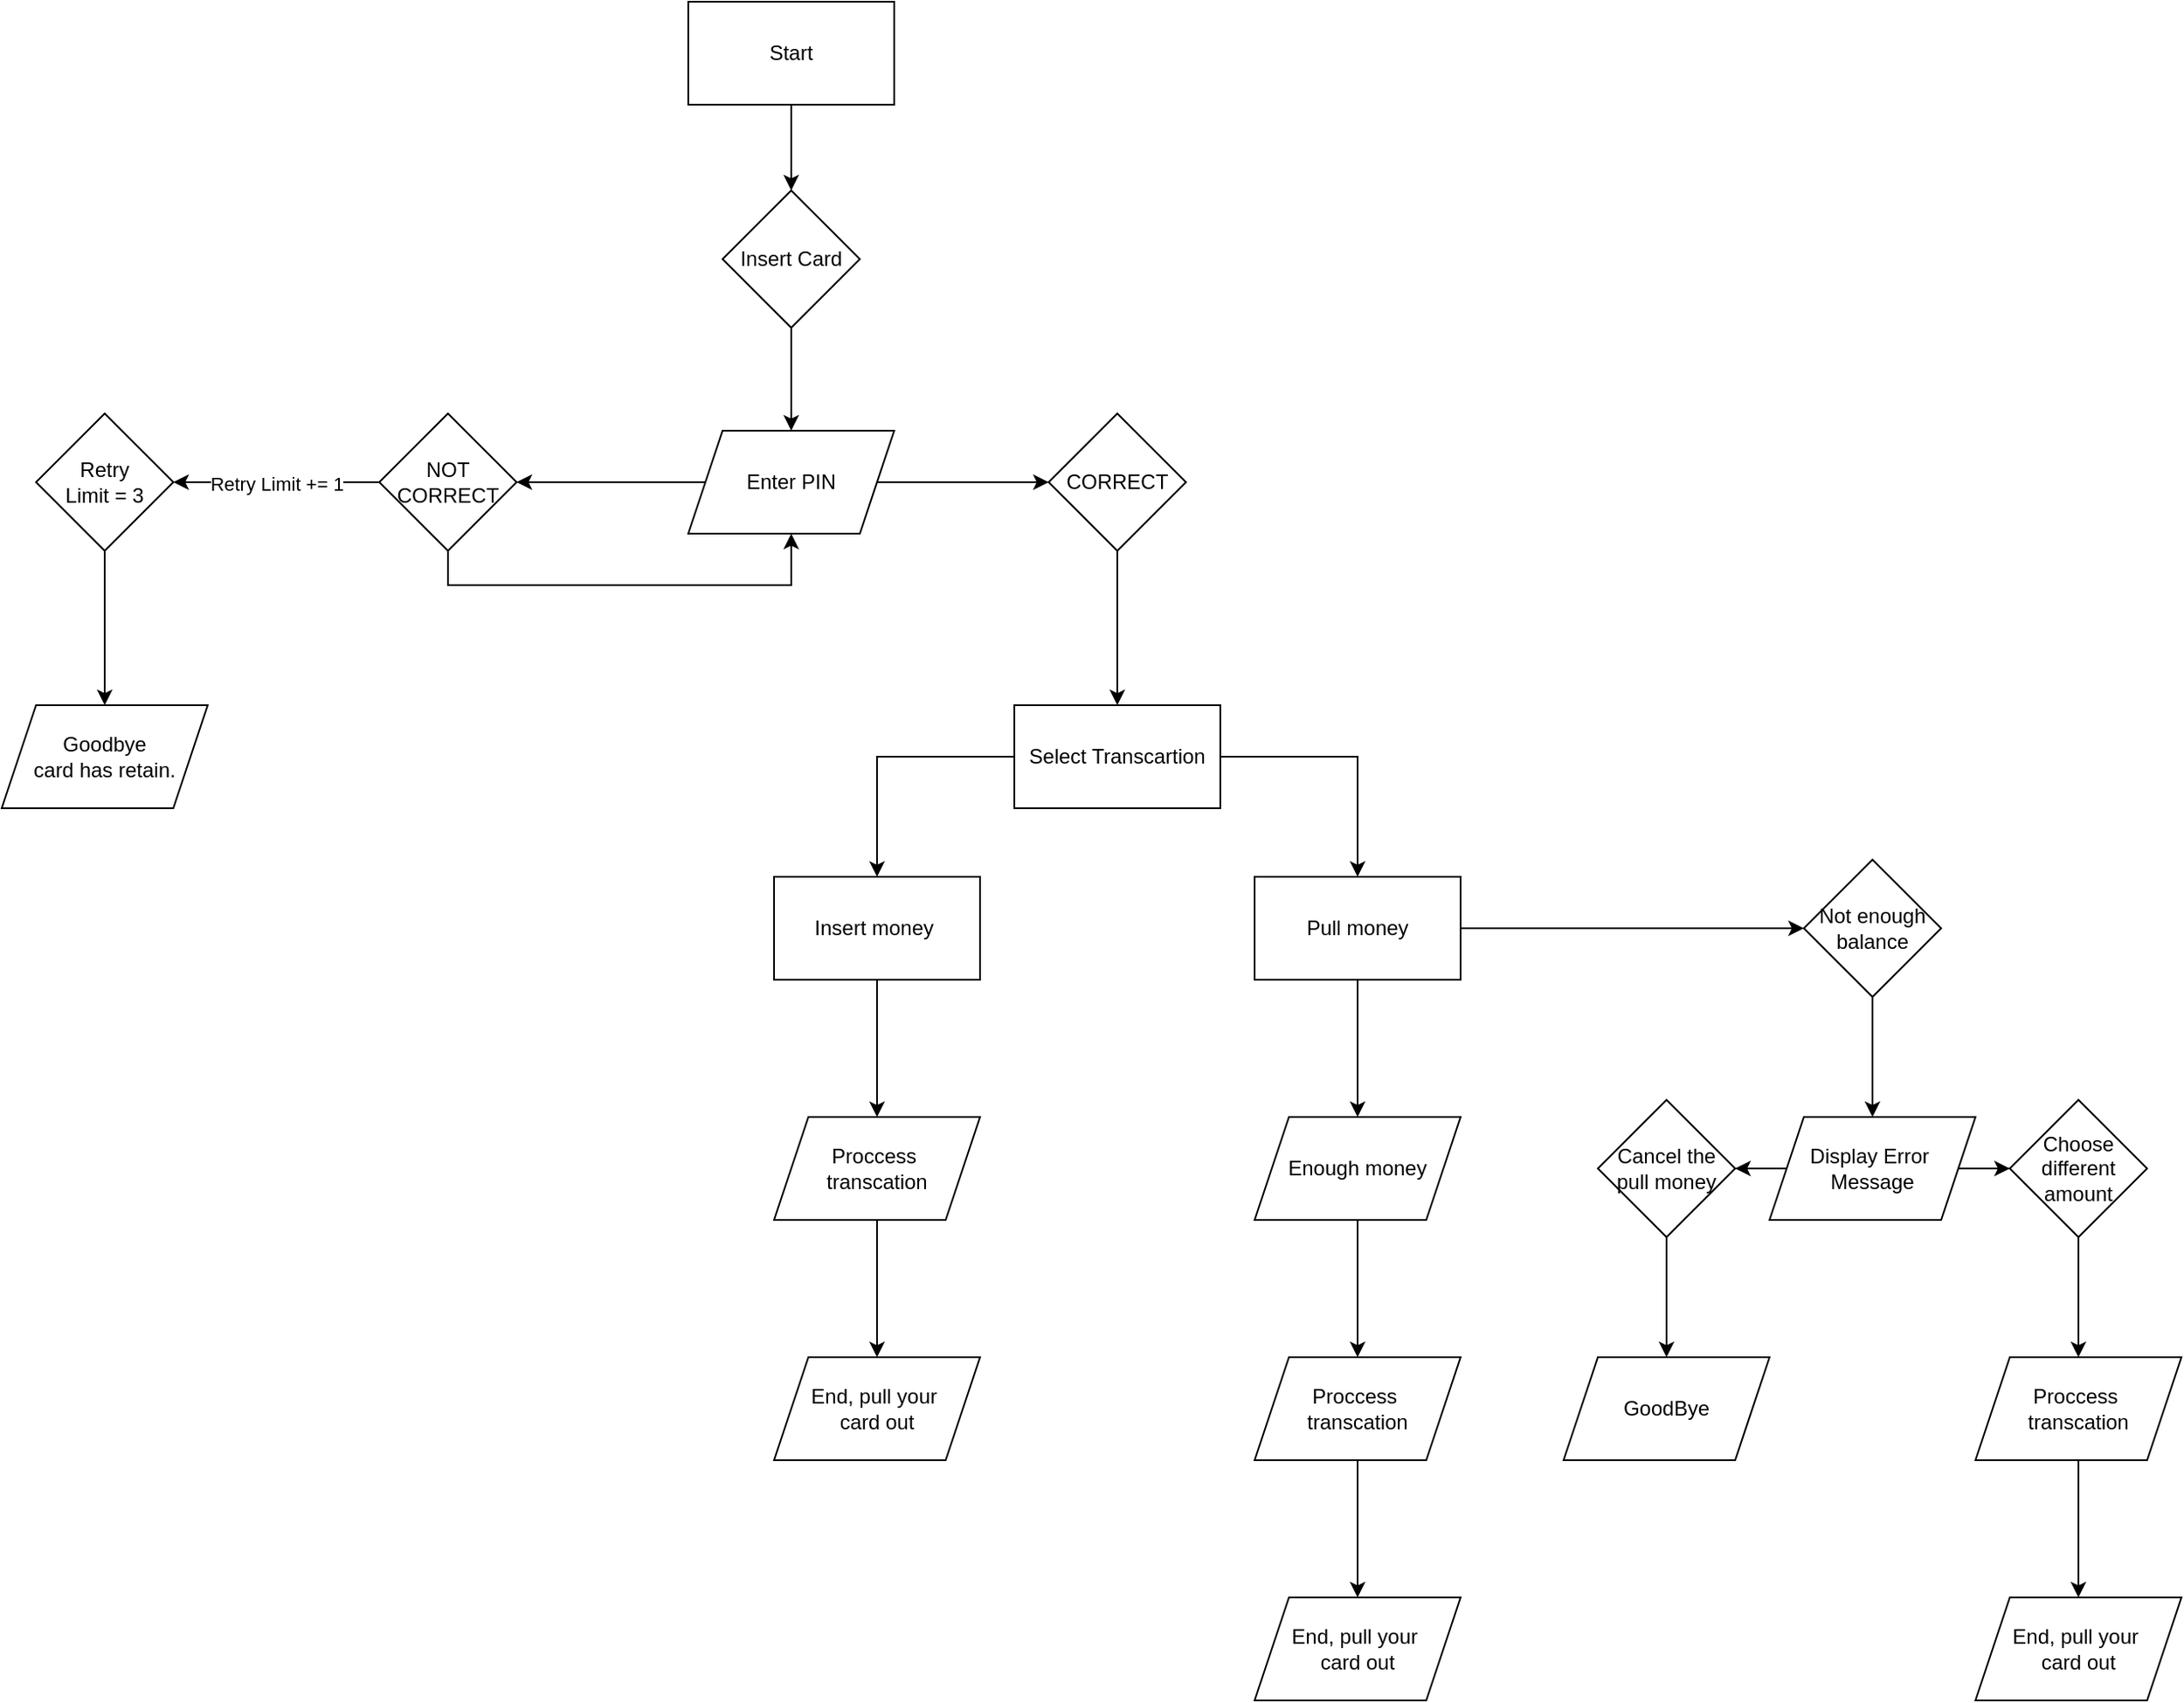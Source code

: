 <mxfile version="24.7.17">
  <diagram id="C5RBs43oDa-KdzZeNtuy" name="Page-1">
    <mxGraphModel dx="2074" dy="642" grid="1" gridSize="10" guides="1" tooltips="1" connect="1" arrows="1" fold="1" page="1" pageScale="1" pageWidth="827" pageHeight="1169" math="0" shadow="0">
      <root>
        <mxCell id="WIyWlLk6GJQsqaUBKTNV-0" />
        <mxCell id="WIyWlLk6GJQsqaUBKTNV-1" parent="WIyWlLk6GJQsqaUBKTNV-0" />
        <mxCell id="Ed3IlzFmtNrinkrgRjo9-23" value="" style="edgeStyle=orthogonalEdgeStyle;rounded=0;orthogonalLoop=1;jettySize=auto;html=1;" edge="1" parent="WIyWlLk6GJQsqaUBKTNV-1" source="Ed3IlzFmtNrinkrgRjo9-21" target="Ed3IlzFmtNrinkrgRjo9-22">
          <mxGeometry relative="1" as="geometry" />
        </mxCell>
        <mxCell id="Ed3IlzFmtNrinkrgRjo9-21" value="Start" style="rounded=0;whiteSpace=wrap;html=1;" vertex="1" parent="WIyWlLk6GJQsqaUBKTNV-1">
          <mxGeometry x="350" y="290" width="120" height="60" as="geometry" />
        </mxCell>
        <mxCell id="Ed3IlzFmtNrinkrgRjo9-27" value="" style="edgeStyle=orthogonalEdgeStyle;rounded=0;orthogonalLoop=1;jettySize=auto;html=1;" edge="1" parent="WIyWlLk6GJQsqaUBKTNV-1" source="Ed3IlzFmtNrinkrgRjo9-22" target="Ed3IlzFmtNrinkrgRjo9-26">
          <mxGeometry relative="1" as="geometry" />
        </mxCell>
        <mxCell id="Ed3IlzFmtNrinkrgRjo9-22" value="Insert Card" style="rhombus;whiteSpace=wrap;html=1;rounded=0;" vertex="1" parent="WIyWlLk6GJQsqaUBKTNV-1">
          <mxGeometry x="370" y="400" width="80" height="80" as="geometry" />
        </mxCell>
        <mxCell id="Ed3IlzFmtNrinkrgRjo9-29" value="" style="edgeStyle=orthogonalEdgeStyle;rounded=0;orthogonalLoop=1;jettySize=auto;html=1;" edge="1" parent="WIyWlLk6GJQsqaUBKTNV-1" source="Ed3IlzFmtNrinkrgRjo9-26" target="Ed3IlzFmtNrinkrgRjo9-28">
          <mxGeometry relative="1" as="geometry" />
        </mxCell>
        <mxCell id="Ed3IlzFmtNrinkrgRjo9-31" value="" style="edgeStyle=orthogonalEdgeStyle;rounded=0;orthogonalLoop=1;jettySize=auto;html=1;" edge="1" parent="WIyWlLk6GJQsqaUBKTNV-1" source="Ed3IlzFmtNrinkrgRjo9-26" target="Ed3IlzFmtNrinkrgRjo9-30">
          <mxGeometry relative="1" as="geometry" />
        </mxCell>
        <mxCell id="Ed3IlzFmtNrinkrgRjo9-26" value="Enter PIN" style="shape=parallelogram;perimeter=parallelogramPerimeter;whiteSpace=wrap;html=1;fixedSize=1;" vertex="1" parent="WIyWlLk6GJQsqaUBKTNV-1">
          <mxGeometry x="350" y="540" width="120" height="60" as="geometry" />
        </mxCell>
        <mxCell id="Ed3IlzFmtNrinkrgRjo9-47" value="" style="edgeStyle=orthogonalEdgeStyle;rounded=0;orthogonalLoop=1;jettySize=auto;html=1;" edge="1" parent="WIyWlLk6GJQsqaUBKTNV-1" source="Ed3IlzFmtNrinkrgRjo9-28" target="Ed3IlzFmtNrinkrgRjo9-46">
          <mxGeometry relative="1" as="geometry" />
        </mxCell>
        <mxCell id="Ed3IlzFmtNrinkrgRjo9-28" value="CORRECT" style="rhombus;whiteSpace=wrap;html=1;" vertex="1" parent="WIyWlLk6GJQsqaUBKTNV-1">
          <mxGeometry x="560" y="530" width="80" height="80" as="geometry" />
        </mxCell>
        <mxCell id="Ed3IlzFmtNrinkrgRjo9-35" style="edgeStyle=orthogonalEdgeStyle;rounded=0;orthogonalLoop=1;jettySize=auto;html=1;exitX=0.5;exitY=1;exitDx=0;exitDy=0;entryX=0.5;entryY=1;entryDx=0;entryDy=0;" edge="1" parent="WIyWlLk6GJQsqaUBKTNV-1" source="Ed3IlzFmtNrinkrgRjo9-30" target="Ed3IlzFmtNrinkrgRjo9-26">
          <mxGeometry relative="1" as="geometry" />
        </mxCell>
        <mxCell id="Ed3IlzFmtNrinkrgRjo9-37" value="" style="edgeStyle=orthogonalEdgeStyle;rounded=0;orthogonalLoop=1;jettySize=auto;html=1;" edge="1" parent="WIyWlLk6GJQsqaUBKTNV-1" source="Ed3IlzFmtNrinkrgRjo9-30" target="Ed3IlzFmtNrinkrgRjo9-36">
          <mxGeometry relative="1" as="geometry" />
        </mxCell>
        <mxCell id="Ed3IlzFmtNrinkrgRjo9-40" value="&lt;span data-darkreader-inline-bgcolor=&quot;&quot; style=&quot;font-family: monospace; font-size: 0px; text-align: start; background-color: rgb(31, 33, 34); --darkreader-inline-bgcolor: #1e2021;&quot;&gt;%3CmxGraphModel%3E%3Croot%3E%3CmxCell%20id%3D%220%22%2F%3E%3CmxCell%20id%3D%221%22%20parent%3D%220%22%2F%3E%3CmxCell%20id%3D%222%22%20value%3D%22Retry%20Limit%20%2B%3D%201%22%20style%3D%22edgeLabel%3Bhtml%3D1%3Balign%3Dcenter%3BverticalAlign%3Dmiddle%3Bresizable%3D0%3Bpoints%3D%5B%5D%3B%22%20vertex%3D%221%22%20connectable%3D%220%22%20parent%3D%221%22%3E%3CmxGeometry%20x%3D%22129.87%22%20y%3D%22570%22%20as%3D%22geometry%22%2F%3E%3C%2FmxCell%3E%3C%2Froot%3E%3C%2FmxGraphModel%3E&lt;/span&gt;" style="edgeLabel;html=1;align=center;verticalAlign=middle;resizable=0;points=[];" vertex="1" connectable="0" parent="Ed3IlzFmtNrinkrgRjo9-37">
          <mxGeometry x="0.034" y="-1" relative="1" as="geometry">
            <mxPoint as="offset" />
          </mxGeometry>
        </mxCell>
        <mxCell id="Ed3IlzFmtNrinkrgRjo9-41" value="Retry Limit += 1" style="edgeLabel;html=1;align=center;verticalAlign=middle;resizable=0;points=[];" vertex="1" connectable="0" parent="Ed3IlzFmtNrinkrgRjo9-37">
          <mxGeometry x="0.099" y="1" relative="1" as="geometry">
            <mxPoint x="6" as="offset" />
          </mxGeometry>
        </mxCell>
        <mxCell id="Ed3IlzFmtNrinkrgRjo9-30" value="NOT CORRECT" style="rhombus;whiteSpace=wrap;html=1;" vertex="1" parent="WIyWlLk6GJQsqaUBKTNV-1">
          <mxGeometry x="170" y="530" width="80" height="80" as="geometry" />
        </mxCell>
        <mxCell id="Ed3IlzFmtNrinkrgRjo9-45" value="" style="edgeStyle=orthogonalEdgeStyle;rounded=0;orthogonalLoop=1;jettySize=auto;html=1;" edge="1" parent="WIyWlLk6GJQsqaUBKTNV-1" source="Ed3IlzFmtNrinkrgRjo9-36" target="Ed3IlzFmtNrinkrgRjo9-44">
          <mxGeometry relative="1" as="geometry" />
        </mxCell>
        <mxCell id="Ed3IlzFmtNrinkrgRjo9-36" value="&lt;div&gt;Retry&lt;/div&gt;&lt;div&gt;Limit = 3&lt;/div&gt;" style="rhombus;whiteSpace=wrap;html=1;" vertex="1" parent="WIyWlLk6GJQsqaUBKTNV-1">
          <mxGeometry x="-30" y="530" width="80" height="80" as="geometry" />
        </mxCell>
        <mxCell id="Ed3IlzFmtNrinkrgRjo9-44" value="Goodbye&lt;div&gt;card has retain.&lt;/div&gt;" style="shape=parallelogram;perimeter=parallelogramPerimeter;whiteSpace=wrap;html=1;fixedSize=1;" vertex="1" parent="WIyWlLk6GJQsqaUBKTNV-1">
          <mxGeometry x="-50" y="700" width="120" height="60" as="geometry" />
        </mxCell>
        <mxCell id="Ed3IlzFmtNrinkrgRjo9-50" value="" style="edgeStyle=orthogonalEdgeStyle;rounded=0;orthogonalLoop=1;jettySize=auto;html=1;" edge="1" parent="WIyWlLk6GJQsqaUBKTNV-1" source="Ed3IlzFmtNrinkrgRjo9-46" target="Ed3IlzFmtNrinkrgRjo9-49">
          <mxGeometry relative="1" as="geometry" />
        </mxCell>
        <mxCell id="Ed3IlzFmtNrinkrgRjo9-52" value="" style="edgeStyle=orthogonalEdgeStyle;rounded=0;orthogonalLoop=1;jettySize=auto;html=1;" edge="1" parent="WIyWlLk6GJQsqaUBKTNV-1" source="Ed3IlzFmtNrinkrgRjo9-46" target="Ed3IlzFmtNrinkrgRjo9-51">
          <mxGeometry relative="1" as="geometry" />
        </mxCell>
        <mxCell id="Ed3IlzFmtNrinkrgRjo9-46" value="Select Transcartion" style="whiteSpace=wrap;html=1;" vertex="1" parent="WIyWlLk6GJQsqaUBKTNV-1">
          <mxGeometry x="540" y="700" width="120" height="60" as="geometry" />
        </mxCell>
        <mxCell id="Ed3IlzFmtNrinkrgRjo9-54" value="" style="edgeStyle=orthogonalEdgeStyle;rounded=0;orthogonalLoop=1;jettySize=auto;html=1;" edge="1" parent="WIyWlLk6GJQsqaUBKTNV-1" source="Ed3IlzFmtNrinkrgRjo9-49" target="Ed3IlzFmtNrinkrgRjo9-53">
          <mxGeometry relative="1" as="geometry" />
        </mxCell>
        <mxCell id="Ed3IlzFmtNrinkrgRjo9-49" value="Insert money&amp;nbsp;" style="whiteSpace=wrap;html=1;" vertex="1" parent="WIyWlLk6GJQsqaUBKTNV-1">
          <mxGeometry x="400" y="800" width="120" height="60" as="geometry" />
        </mxCell>
        <mxCell id="Ed3IlzFmtNrinkrgRjo9-64" value="" style="edgeStyle=orthogonalEdgeStyle;rounded=0;orthogonalLoop=1;jettySize=auto;html=1;" edge="1" parent="WIyWlLk6GJQsqaUBKTNV-1" source="Ed3IlzFmtNrinkrgRjo9-51" target="Ed3IlzFmtNrinkrgRjo9-63">
          <mxGeometry relative="1" as="geometry" />
        </mxCell>
        <mxCell id="Ed3IlzFmtNrinkrgRjo9-78" value="" style="edgeStyle=orthogonalEdgeStyle;rounded=0;orthogonalLoop=1;jettySize=auto;html=1;" edge="1" parent="WIyWlLk6GJQsqaUBKTNV-1" source="Ed3IlzFmtNrinkrgRjo9-51" target="Ed3IlzFmtNrinkrgRjo9-77">
          <mxGeometry relative="1" as="geometry" />
        </mxCell>
        <mxCell id="Ed3IlzFmtNrinkrgRjo9-51" value="Pull money" style="whiteSpace=wrap;html=1;" vertex="1" parent="WIyWlLk6GJQsqaUBKTNV-1">
          <mxGeometry x="680" y="800" width="120" height="60" as="geometry" />
        </mxCell>
        <mxCell id="Ed3IlzFmtNrinkrgRjo9-58" value="" style="edgeStyle=orthogonalEdgeStyle;rounded=0;orthogonalLoop=1;jettySize=auto;html=1;" edge="1" parent="WIyWlLk6GJQsqaUBKTNV-1" source="Ed3IlzFmtNrinkrgRjo9-53" target="Ed3IlzFmtNrinkrgRjo9-57">
          <mxGeometry relative="1" as="geometry" />
        </mxCell>
        <mxCell id="Ed3IlzFmtNrinkrgRjo9-53" value="Proccess&amp;nbsp;&lt;div&gt;transcation&lt;/div&gt;" style="shape=parallelogram;perimeter=parallelogramPerimeter;whiteSpace=wrap;html=1;fixedSize=1;" vertex="1" parent="WIyWlLk6GJQsqaUBKTNV-1">
          <mxGeometry x="400" y="940" width="120" height="60" as="geometry" />
        </mxCell>
        <mxCell id="Ed3IlzFmtNrinkrgRjo9-60" value="" style="edgeStyle=orthogonalEdgeStyle;rounded=0;orthogonalLoop=1;jettySize=auto;html=1;" edge="1" parent="WIyWlLk6GJQsqaUBKTNV-1" source="Ed3IlzFmtNrinkrgRjo9-55" target="Ed3IlzFmtNrinkrgRjo9-59">
          <mxGeometry relative="1" as="geometry" />
        </mxCell>
        <mxCell id="Ed3IlzFmtNrinkrgRjo9-55" value="Proccess&amp;nbsp;&lt;div&gt;transcation&lt;/div&gt;" style="shape=parallelogram;perimeter=parallelogramPerimeter;whiteSpace=wrap;html=1;fixedSize=1;" vertex="1" parent="WIyWlLk6GJQsqaUBKTNV-1">
          <mxGeometry x="680" y="1080" width="120" height="60" as="geometry" />
        </mxCell>
        <mxCell id="Ed3IlzFmtNrinkrgRjo9-57" value="End, pull your&amp;nbsp;&lt;div&gt;card&amp;nbsp;&lt;span data-darkreader-inline-color=&quot;&quot; data-darkreader-inline-bgcolor=&quot;&quot; style=&quot;background-color: initial; color: rgb(0, 0, 0); --darkreader-inline-bgcolor: initial; --darkreader-inline-color: #b4b2b0;&quot;&gt;out&lt;/span&gt;&lt;/div&gt;" style="shape=parallelogram;perimeter=parallelogramPerimeter;whiteSpace=wrap;html=1;fixedSize=1;" vertex="1" parent="WIyWlLk6GJQsqaUBKTNV-1">
          <mxGeometry x="400" y="1080" width="120" height="60" as="geometry" />
        </mxCell>
        <mxCell id="Ed3IlzFmtNrinkrgRjo9-59" value="End, pull your&amp;nbsp;&lt;div&gt;card&amp;nbsp;&lt;span style=&quot;color: rgb(0, 0, 0); --darkreader-inline-color: #b4b2b0;&quot; data-darkreader-inline-color=&quot;&quot;&gt;out&lt;/span&gt;&lt;/div&gt;" style="shape=parallelogram;perimeter=parallelogramPerimeter;whiteSpace=wrap;html=1;fixedSize=1;" vertex="1" parent="WIyWlLk6GJQsqaUBKTNV-1">
          <mxGeometry x="680" y="1220" width="120" height="60" as="geometry" />
        </mxCell>
        <mxCell id="Ed3IlzFmtNrinkrgRjo9-66" value="" style="edgeStyle=orthogonalEdgeStyle;rounded=0;orthogonalLoop=1;jettySize=auto;html=1;" edge="1" parent="WIyWlLk6GJQsqaUBKTNV-1" source="Ed3IlzFmtNrinkrgRjo9-63" target="Ed3IlzFmtNrinkrgRjo9-65">
          <mxGeometry relative="1" as="geometry" />
        </mxCell>
        <mxCell id="Ed3IlzFmtNrinkrgRjo9-63" value="Not enough&lt;div&gt;balance&lt;/div&gt;" style="rhombus;whiteSpace=wrap;html=1;" vertex="1" parent="WIyWlLk6GJQsqaUBKTNV-1">
          <mxGeometry x="1000" y="790" width="80" height="80" as="geometry" />
        </mxCell>
        <mxCell id="Ed3IlzFmtNrinkrgRjo9-68" value="" style="edgeStyle=orthogonalEdgeStyle;rounded=0;orthogonalLoop=1;jettySize=auto;html=1;" edge="1" parent="WIyWlLk6GJQsqaUBKTNV-1" source="Ed3IlzFmtNrinkrgRjo9-65" target="Ed3IlzFmtNrinkrgRjo9-67">
          <mxGeometry relative="1" as="geometry" />
        </mxCell>
        <mxCell id="Ed3IlzFmtNrinkrgRjo9-70" value="" style="edgeStyle=orthogonalEdgeStyle;rounded=0;orthogonalLoop=1;jettySize=auto;html=1;" edge="1" parent="WIyWlLk6GJQsqaUBKTNV-1" source="Ed3IlzFmtNrinkrgRjo9-65" target="Ed3IlzFmtNrinkrgRjo9-69">
          <mxGeometry relative="1" as="geometry" />
        </mxCell>
        <mxCell id="Ed3IlzFmtNrinkrgRjo9-65" value="Display Error&amp;nbsp;&lt;div&gt;Message&lt;/div&gt;" style="shape=parallelogram;perimeter=parallelogramPerimeter;whiteSpace=wrap;html=1;fixedSize=1;" vertex="1" parent="WIyWlLk6GJQsqaUBKTNV-1">
          <mxGeometry x="980" y="940" width="120" height="60" as="geometry" />
        </mxCell>
        <mxCell id="Ed3IlzFmtNrinkrgRjo9-76" value="" style="edgeStyle=orthogonalEdgeStyle;rounded=0;orthogonalLoop=1;jettySize=auto;html=1;" edge="1" parent="WIyWlLk6GJQsqaUBKTNV-1" source="Ed3IlzFmtNrinkrgRjo9-67" target="Ed3IlzFmtNrinkrgRjo9-74">
          <mxGeometry relative="1" as="geometry" />
        </mxCell>
        <mxCell id="Ed3IlzFmtNrinkrgRjo9-67" value="Choose different&lt;div&gt;amount&lt;/div&gt;" style="rhombus;whiteSpace=wrap;html=1;" vertex="1" parent="WIyWlLk6GJQsqaUBKTNV-1">
          <mxGeometry x="1120" y="930" width="80" height="80" as="geometry" />
        </mxCell>
        <mxCell id="Ed3IlzFmtNrinkrgRjo9-72" value="" style="edgeStyle=orthogonalEdgeStyle;rounded=0;orthogonalLoop=1;jettySize=auto;html=1;" edge="1" parent="WIyWlLk6GJQsqaUBKTNV-1" source="Ed3IlzFmtNrinkrgRjo9-69" target="Ed3IlzFmtNrinkrgRjo9-71">
          <mxGeometry relative="1" as="geometry" />
        </mxCell>
        <mxCell id="Ed3IlzFmtNrinkrgRjo9-69" value="Cancel the pull money" style="rhombus;whiteSpace=wrap;html=1;" vertex="1" parent="WIyWlLk6GJQsqaUBKTNV-1">
          <mxGeometry x="880" y="930" width="80" height="80" as="geometry" />
        </mxCell>
        <mxCell id="Ed3IlzFmtNrinkrgRjo9-71" value="GoodBye" style="shape=parallelogram;perimeter=parallelogramPerimeter;whiteSpace=wrap;html=1;fixedSize=1;" vertex="1" parent="WIyWlLk6GJQsqaUBKTNV-1">
          <mxGeometry x="860" y="1080" width="120" height="60" as="geometry" />
        </mxCell>
        <mxCell id="Ed3IlzFmtNrinkrgRjo9-73" value="" style="edgeStyle=orthogonalEdgeStyle;rounded=0;orthogonalLoop=1;jettySize=auto;html=1;" edge="1" parent="WIyWlLk6GJQsqaUBKTNV-1" source="Ed3IlzFmtNrinkrgRjo9-74" target="Ed3IlzFmtNrinkrgRjo9-75">
          <mxGeometry relative="1" as="geometry" />
        </mxCell>
        <mxCell id="Ed3IlzFmtNrinkrgRjo9-74" value="Proccess&amp;nbsp;&lt;div&gt;transcation&lt;/div&gt;" style="shape=parallelogram;perimeter=parallelogramPerimeter;whiteSpace=wrap;html=1;fixedSize=1;" vertex="1" parent="WIyWlLk6GJQsqaUBKTNV-1">
          <mxGeometry x="1100" y="1080" width="120" height="60" as="geometry" />
        </mxCell>
        <mxCell id="Ed3IlzFmtNrinkrgRjo9-75" value="End, pull your&amp;nbsp;&lt;div&gt;card&amp;nbsp;&lt;span style=&quot;color: rgb(0, 0, 0); --darkreader-inline-color: #b4b2b0;&quot; data-darkreader-inline-color=&quot;&quot;&gt;out&lt;/span&gt;&lt;/div&gt;" style="shape=parallelogram;perimeter=parallelogramPerimeter;whiteSpace=wrap;html=1;fixedSize=1;" vertex="1" parent="WIyWlLk6GJQsqaUBKTNV-1">
          <mxGeometry x="1100" y="1220" width="120" height="60" as="geometry" />
        </mxCell>
        <mxCell id="Ed3IlzFmtNrinkrgRjo9-79" value="" style="edgeStyle=orthogonalEdgeStyle;rounded=0;orthogonalLoop=1;jettySize=auto;html=1;" edge="1" parent="WIyWlLk6GJQsqaUBKTNV-1" source="Ed3IlzFmtNrinkrgRjo9-77" target="Ed3IlzFmtNrinkrgRjo9-55">
          <mxGeometry relative="1" as="geometry" />
        </mxCell>
        <mxCell id="Ed3IlzFmtNrinkrgRjo9-77" value="Enough money" style="shape=parallelogram;perimeter=parallelogramPerimeter;whiteSpace=wrap;html=1;fixedSize=1;" vertex="1" parent="WIyWlLk6GJQsqaUBKTNV-1">
          <mxGeometry x="680" y="940" width="120" height="60" as="geometry" />
        </mxCell>
      </root>
    </mxGraphModel>
  </diagram>
</mxfile>
